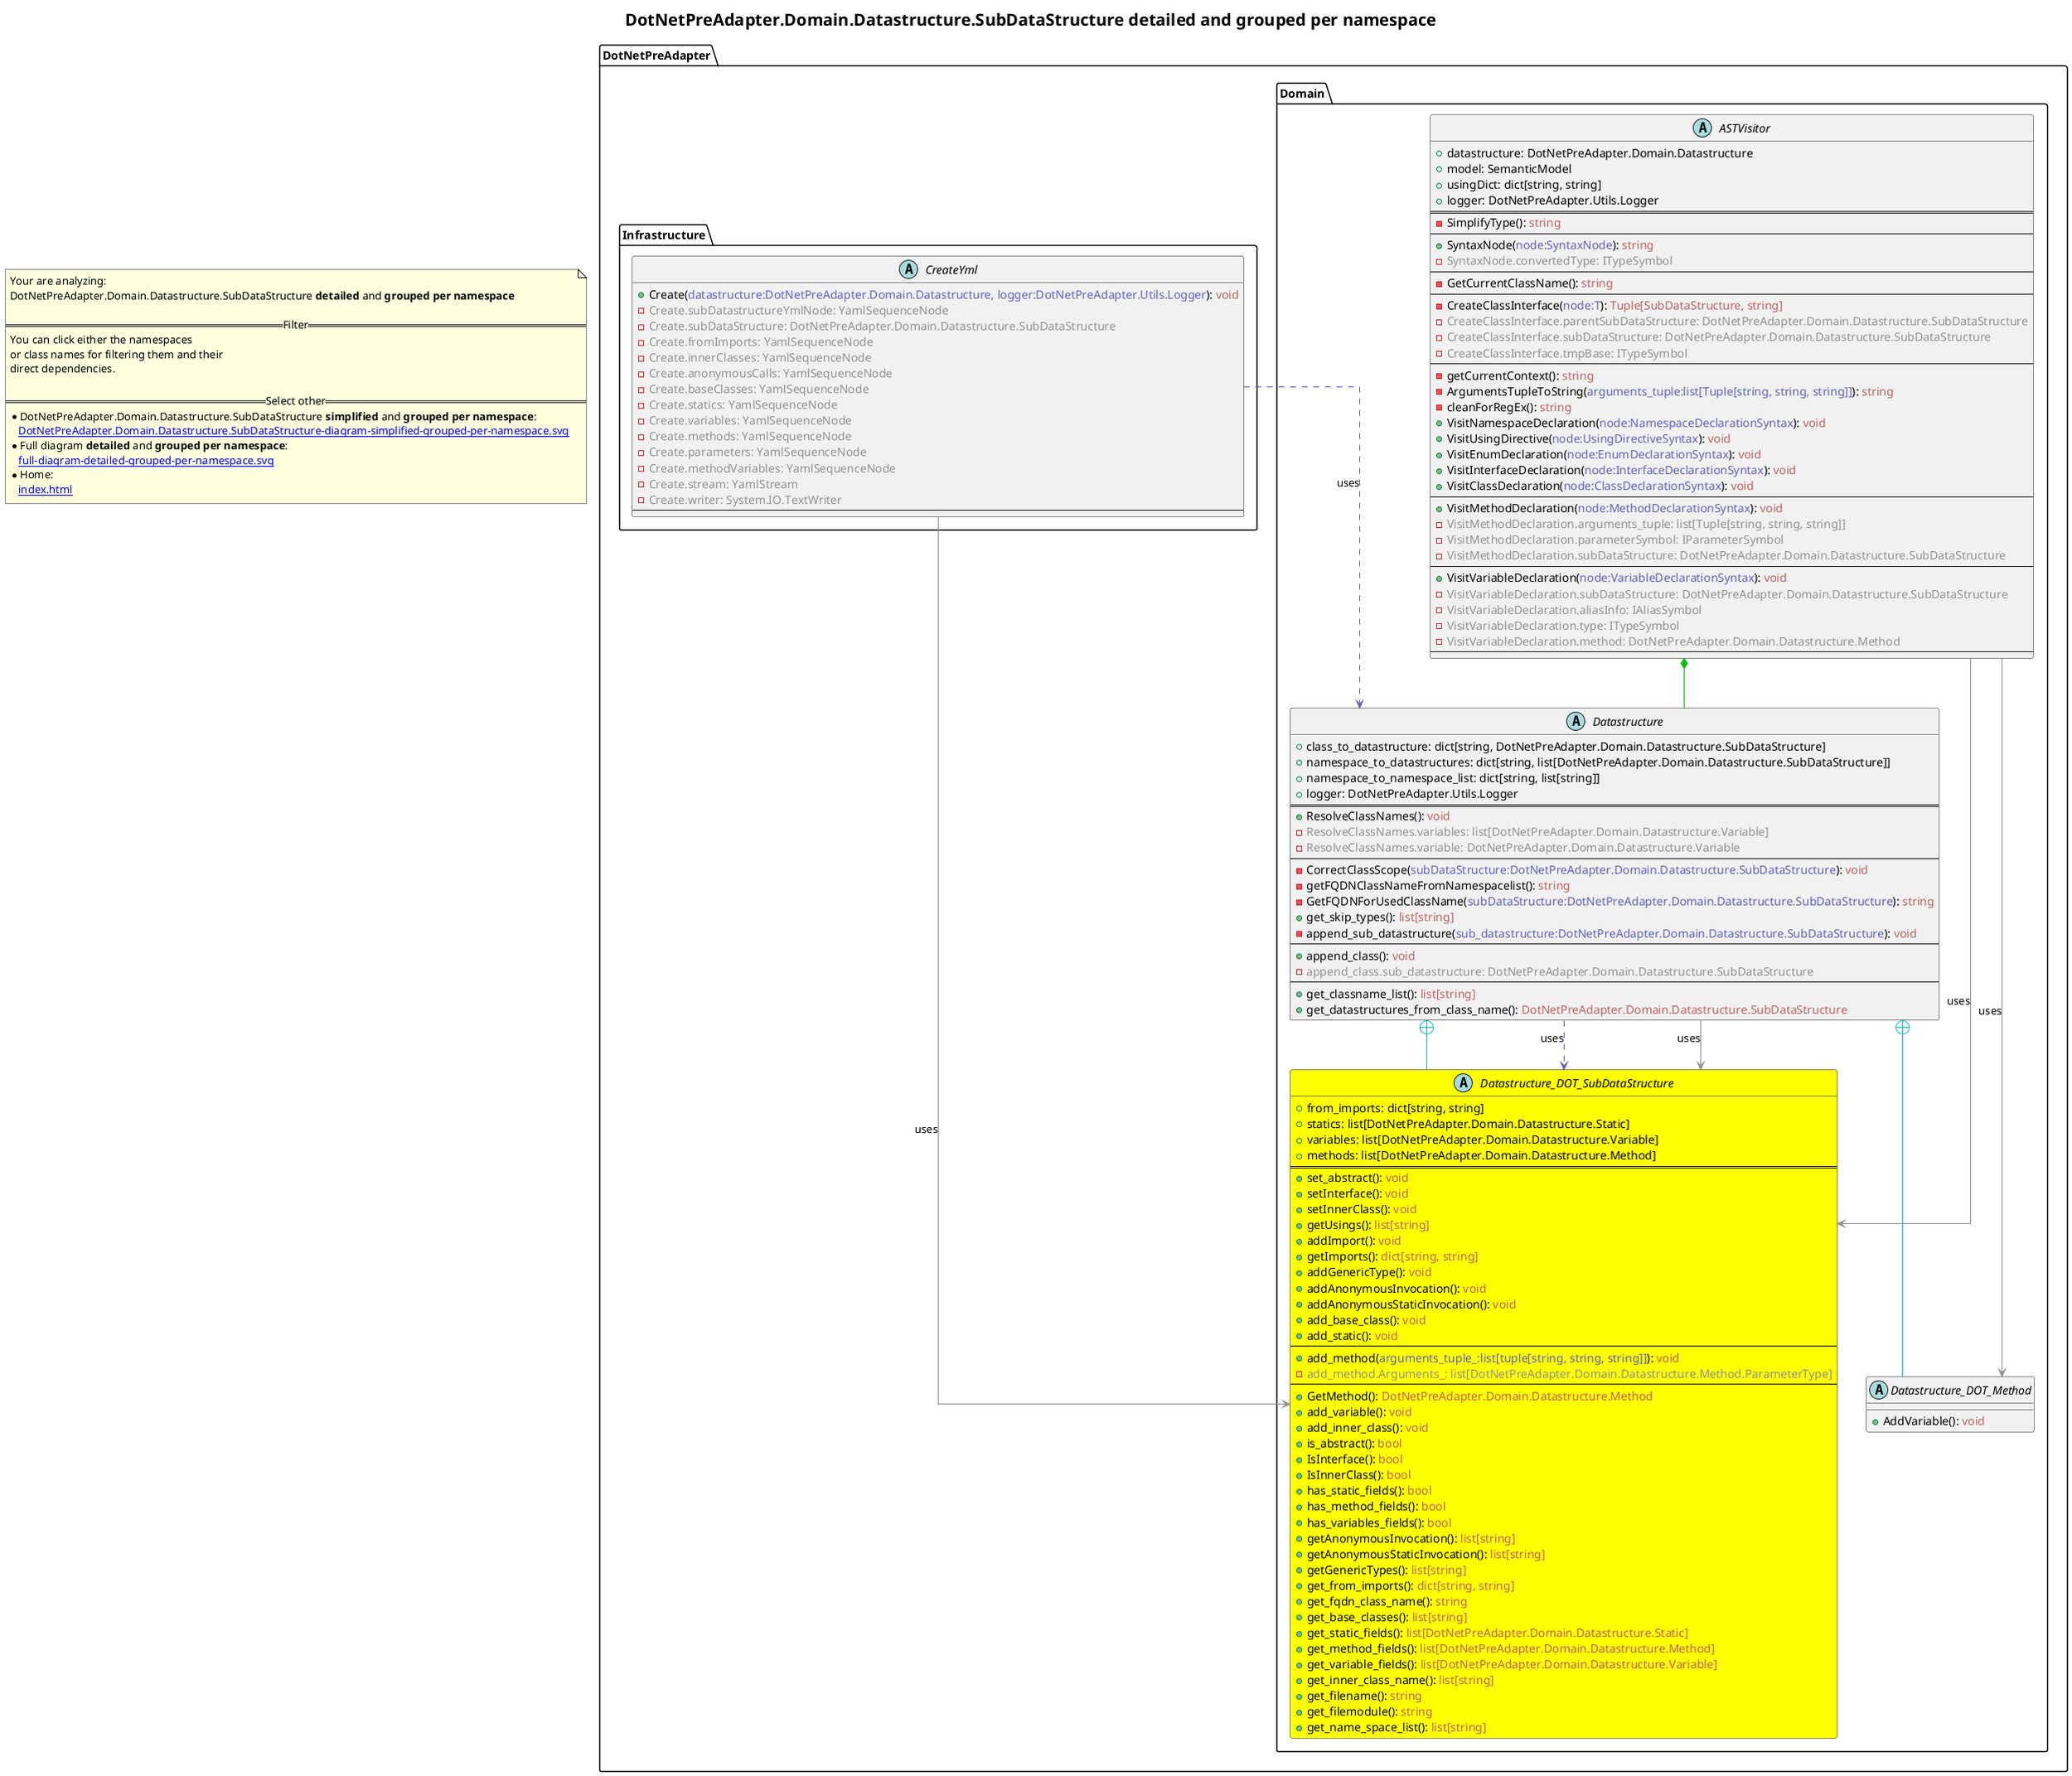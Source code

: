@startuml
skinparam linetype ortho
title <size:20>DotNetPreAdapter.Domain.Datastructure.SubDataStructure **detailed** and **grouped per namespace**</size>
note "Your are analyzing:\nDotNetPreAdapter.Domain.Datastructure.SubDataStructure **detailed** and **grouped per namespace**\n\n==Filter==\nYou can click either the namespaces \nor class names for filtering them and their\ndirect dependencies.\n\n==Select other==\n* DotNetPreAdapter.Domain.Datastructure.SubDataStructure **simplified** and **grouped per namespace**:\n   [[DotNetPreAdapter.Domain.Datastructure.SubDataStructure-diagram-simplified-grouped-per-namespace.svg]]\n* Full diagram **detailed** and **grouped per namespace**:\n   [[full-diagram-detailed-grouped-per-namespace.svg]]\n* Home:\n   [[index.html]]" as FloatingNote
namespace DotNetPreAdapter [[DotNetPreAdapter-diagram-detailed-grouped-per-namespace.svg]] {
namespace DotNetPreAdapter.Domain [[DotNetPreAdapter.Domain-diagram-detailed-grouped-per-namespace.svg]] {
  abstract class DotNetPreAdapter.Domain.Datastructure_DOT_SubDataStructure [[DotNetPreAdapter.Domain.Datastructure.SubDataStructure-diagram-detailed-grouped-per-namespace.svg]] #yellow {
    + from_imports: dict[string, string]
    + statics: list[DotNetPreAdapter.Domain.Datastructure.Static]
    + variables: list[DotNetPreAdapter.Domain.Datastructure.Variable]
    + methods: list[DotNetPreAdapter.Domain.Datastructure.Method]
==
    + set_abstract(<font color="6060BB"></font>): <font color="BB6060">void</font>
    + setInterface(<font color="6060BB"></font>): <font color="BB6060">void</font>
    + setInnerClass(<font color="6060BB"></font>): <font color="BB6060">void</font>
    + getUsings(<font color="6060BB"></font>): <font color="BB6060">list[string]</font>
    + addImport(<font color="6060BB"></font>): <font color="BB6060">void</font>
    + getImports(<font color="6060BB"></font>): <font color="BB6060">dict[string, string]</font>
    + addGenericType(<font color="6060BB"></font>): <font color="BB6060">void</font>
    + addAnonymousInvocation(<font color="6060BB"></font>): <font color="BB6060">void</font>
    + addAnonymousStaticInvocation(<font color="6060BB"></font>): <font color="BB6060">void</font>
    + add_base_class(<font color="6060BB"></font>): <font color="BB6060">void</font>
    + add_static(<font color="6060BB"></font>): <font color="BB6060">void</font>
--
    + add_method(<font color="6060BB">arguments_tuple_:list[tuple[string, string, string]]</font>): <font color="BB6060">void</font>
    - <font color="909090">add_method.Arguments_: list[DotNetPreAdapter.Domain.Datastructure.Method.ParameterType]</font>
--
    + GetMethod(<font color="6060BB"></font>): <font color="BB6060">DotNetPreAdapter.Domain.Datastructure.Method</font>
    + add_variable(<font color="6060BB"></font>): <font color="BB6060">void</font>
    + add_inner_class(<font color="6060BB"></font>): <font color="BB6060">void</font>
    + is_abstract(<font color="6060BB"></font>): <font color="BB6060">bool</font>
    + IsInterface(<font color="6060BB"></font>): <font color="BB6060">bool</font>
    + IsInnerClass(<font color="6060BB"></font>): <font color="BB6060">bool</font>
    + has_static_fields(<font color="6060BB"></font>): <font color="BB6060">bool</font>
    + has_method_fields(<font color="6060BB"></font>): <font color="BB6060">bool</font>
    + has_variables_fields(<font color="6060BB"></font>): <font color="BB6060">bool</font>
    + getAnonymousInvocation(<font color="6060BB"></font>): <font color="BB6060">list[string]</font>
    + getAnonymousStaticInvocation(<font color="6060BB"></font>): <font color="BB6060">list[string]</font>
    + getGenericTypes(<font color="6060BB"></font>): <font color="BB6060">list[string]</font>
    + get_from_imports(<font color="6060BB"></font>): <font color="BB6060">dict[string, string]</font>
    + get_fqdn_class_name(<font color="6060BB"></font>): <font color="BB6060">string</font>
    + get_base_classes(<font color="6060BB"></font>): <font color="BB6060">list[string]</font>
    + get_static_fields(<font color="6060BB"></font>): <font color="BB6060">list[DotNetPreAdapter.Domain.Datastructure.Static]</font>
    + get_method_fields(<font color="6060BB"></font>): <font color="BB6060">list[DotNetPreAdapter.Domain.Datastructure.Method]</font>
    + get_variable_fields(<font color="6060BB"></font>): <font color="BB6060">list[DotNetPreAdapter.Domain.Datastructure.Variable]</font>
    + get_inner_class_name(<font color="6060BB"></font>): <font color="BB6060">list[string]</font>
    + get_filename(<font color="6060BB"></font>): <font color="BB6060">string</font>
    + get_filemodule(<font color="6060BB"></font>): <font color="BB6060">string</font>
    + get_name_space_list(<font color="6060BB"></font>): <font color="BB6060">list[string]</font>
  }
  abstract class DotNetPreAdapter.Domain.Datastructure_DOT_Method [[DotNetPreAdapter.Domain.Datastructure.Method-diagram-detailed-grouped-per-namespace.svg]]  {
    + AddVariable(<font color="6060BB"></font>): <font color="BB6060">void</font>
  }
  abstract class DotNetPreAdapter.Domain.Datastructure [[DotNetPreAdapter.Domain.Datastructure-diagram-detailed-grouped-per-namespace.svg]]  {
    + class_to_datastructure: dict[string, DotNetPreAdapter.Domain.Datastructure.SubDataStructure]
    + namespace_to_datastructures: dict[string, list[DotNetPreAdapter.Domain.Datastructure.SubDataStructure]]
    + namespace_to_namespace_list: dict[string, list[string]]
    + logger: DotNetPreAdapter.Utils.Logger
==
    + ResolveClassNames(<font color="6060BB"></font>): <font color="BB6060">void</font>
    - <font color="909090">ResolveClassNames.variables: list[DotNetPreAdapter.Domain.Datastructure.Variable]</font>
    - <font color="909090">ResolveClassNames.variable: DotNetPreAdapter.Domain.Datastructure.Variable</font>
--
    - CorrectClassScope(<font color="6060BB">subDataStructure:DotNetPreAdapter.Domain.Datastructure.SubDataStructure</font>): <font color="BB6060">void</font>
    - getFQDNClassNameFromNamespacelist(<font color="6060BB"></font>): <font color="BB6060">string</font>
    - GetFQDNForUsedClassName(<font color="6060BB">subDataStructure:DotNetPreAdapter.Domain.Datastructure.SubDataStructure</font>): <font color="BB6060">string</font>
    + get_skip_types(<font color="6060BB"></font>): <font color="BB6060">list[string]</font>
    - append_sub_datastructure(<font color="6060BB">sub_datastructure:DotNetPreAdapter.Domain.Datastructure.SubDataStructure</font>): <font color="BB6060">void</font>
--
    + append_class(<font color="6060BB"></font>): <font color="BB6060">void</font>
    - <font color="909090">append_class.sub_datastructure: DotNetPreAdapter.Domain.Datastructure.SubDataStructure</font>
--
    + get_classname_list(<font color="6060BB"></font>): <font color="BB6060">list[string]</font>
    + get_datastructures_from_class_name(<font color="6060BB"></font>): <font color="BB6060">DotNetPreAdapter.Domain.Datastructure.SubDataStructure</font>
  }
  abstract class DotNetPreAdapter.Domain.ASTVisitor [[DotNetPreAdapter.Domain.ASTVisitor-diagram-detailed-grouped-per-namespace.svg]]  {
    + datastructure: DotNetPreAdapter.Domain.Datastructure
    + model: SemanticModel
    + usingDict: dict[string, string]
    + logger: DotNetPreAdapter.Utils.Logger
==
    - SimplifyType(<font color="6060BB"></font>): <font color="BB6060">string</font>
--
    + SyntaxNode(<font color="6060BB">node:SyntaxNode</font>): <font color="BB6060">string</font>
    - <font color="909090">SyntaxNode.convertedType: ITypeSymbol</font>
--
    - GetCurrentClassName(<font color="6060BB"></font>): <font color="BB6060">string</font>
--
    - CreateClassInterface(<font color="6060BB">node:T</font>): <font color="BB6060">Tuple[SubDataStructure, string]</font>
    - <font color="909090">CreateClassInterface.parentSubDataStructure: DotNetPreAdapter.Domain.Datastructure.SubDataStructure</font>
    - <font color="909090">CreateClassInterface.subDataStructure: DotNetPreAdapter.Domain.Datastructure.SubDataStructure</font>
    - <font color="909090">CreateClassInterface.tmpBase: ITypeSymbol</font>
--
    - getCurrentContext(<font color="6060BB"></font>): <font color="BB6060">string</font>
    - ArgumentsTupleToString(<font color="6060BB">arguments_tuple:list[Tuple[string, string, string]]</font>): <font color="BB6060">string</font>
    - cleanForRegEx(<font color="6060BB"></font>): <font color="BB6060">string</font>
    + VisitNamespaceDeclaration(<font color="6060BB">node:NamespaceDeclarationSyntax</font>): <font color="BB6060">void</font>
    + VisitUsingDirective(<font color="6060BB">node:UsingDirectiveSyntax</font>): <font color="BB6060">void</font>
    + VisitEnumDeclaration(<font color="6060BB">node:EnumDeclarationSyntax</font>): <font color="BB6060">void</font>
    + VisitInterfaceDeclaration(<font color="6060BB">node:InterfaceDeclarationSyntax</font>): <font color="BB6060">void</font>
    + VisitClassDeclaration(<font color="6060BB">node:ClassDeclarationSyntax</font>): <font color="BB6060">void</font>
--
    + VisitMethodDeclaration(<font color="6060BB">node:MethodDeclarationSyntax</font>): <font color="BB6060">void</font>
    - <font color="909090">VisitMethodDeclaration.arguments_tuple: list[Tuple[string, string, string]]</font>
    - <font color="909090">VisitMethodDeclaration.parameterSymbol: IParameterSymbol</font>
    - <font color="909090">VisitMethodDeclaration.subDataStructure: DotNetPreAdapter.Domain.Datastructure.SubDataStructure</font>
--
    + VisitVariableDeclaration(<font color="6060BB">node:VariableDeclarationSyntax</font>): <font color="BB6060">void</font>
    - <font color="909090">VisitVariableDeclaration.subDataStructure: DotNetPreAdapter.Domain.Datastructure.SubDataStructure</font>
    - <font color="909090">VisitVariableDeclaration.aliasInfo: IAliasSymbol</font>
    - <font color="909090">VisitVariableDeclaration.type: ITypeSymbol</font>
    - <font color="909090">VisitVariableDeclaration.method: DotNetPreAdapter.Domain.Datastructure.Method</font>
--
  }
'Compared namespace DotNetPreAdapter.Domain [[DotNetPreAdapter.Domain-diagram-detailed-grouped-per-namespace.svg]] { with last element of   }
' Closing all previous_sub_namespace_list namespace None because file analysis is finished.
' Closing namespace Domain
}
' Closing namespace DotNetPreAdapter
}
namespace DotNetPreAdapter [[DotNetPreAdapter-diagram-detailed-grouped-per-namespace.svg]] {
namespace DotNetPreAdapter.Infrastructure [[DotNetPreAdapter.Infrastructure-diagram-detailed-grouped-per-namespace.svg]] {
  abstract class DotNetPreAdapter.Infrastructure.CreateYml [[DotNetPreAdapter.Infrastructure.CreateYml-diagram-detailed-grouped-per-namespace.svg]]  {
    + Create(<font color="6060BB">datastructure:DotNetPreAdapter.Domain.Datastructure, logger:DotNetPreAdapter.Utils.Logger</font>): <font color="BB6060">void</font>
    - <font color="909090">Create.subDatastructureYmlNode: YamlSequenceNode</font>
    - <font color="909090">Create.subDataStructure: DotNetPreAdapter.Domain.Datastructure.SubDataStructure</font>
    - <font color="909090">Create.fromImports: YamlSequenceNode</font>
    - <font color="909090">Create.innerClasses: YamlSequenceNode</font>
    - <font color="909090">Create.anonymousCalls: YamlSequenceNode</font>
    - <font color="909090">Create.baseClasses: YamlSequenceNode</font>
    - <font color="909090">Create.statics: YamlSequenceNode</font>
    - <font color="909090">Create.variables: YamlSequenceNode</font>
    - <font color="909090">Create.methods: YamlSequenceNode</font>
    - <font color="909090">Create.parameters: YamlSequenceNode</font>
    - <font color="909090">Create.methodVariables: YamlSequenceNode</font>
    - <font color="909090">Create.stream: YamlStream</font>
    - <font color="909090">Create.writer: System.IO.TextWriter</font>
--
  }
'Compared namespace DotNetPreAdapter.Infrastructure [[DotNetPreAdapter.Infrastructure-diagram-detailed-grouped-per-namespace.svg]] { with last element of   }
' Closing all previous_sub_namespace_list namespace None because file analysis is finished.
' Closing namespace Infrastructure
}
' Closing namespace DotNetPreAdapter
}
 ' *************************************** 
 ' *************************************** 
 ' *************************************** 
' Class relations extracted from namespace:
' DotNetPreAdapter.Domain
DotNetPreAdapter.Domain.Datastructure.SubDataStructure .[#6060BB].> DotNetPreAdapter.Domain.Datastructure_DOT_Method  : uses 
DotNetPreAdapter.Domain.Datastructure +-[#10BBBB]- DotNetPreAdapter.Domain.Datastructure_DOT_Method 
DotNetPreAdapter.Domain.Datastructure +-[#10BBBB]- DotNetPreAdapter.Domain.Datastructure_DOT_SubDataStructure 
DotNetPreAdapter.Domain.Datastructure .[#6060BB].> DotNetPreAdapter.Domain.Datastructure_DOT_SubDataStructure  : uses 
DotNetPreAdapter.Domain.Datastructure -[#909090]-> DotNetPreAdapter.Domain.Datastructure_DOT_SubDataStructure  : uses 
DotNetPreAdapter.Domain.ASTVisitor *-[#10BB10]- DotNetPreAdapter.Domain.Datastructure 
DotNetPreAdapter.Domain.ASTVisitor -[#909090]-> DotNetPreAdapter.Domain.Datastructure_DOT_SubDataStructure  : uses 
DotNetPreAdapter.Domain.ASTVisitor -[#909090]-> DotNetPreAdapter.Domain.Datastructure_DOT_Method  : uses 
' Class relations extracted from namespace:
' DotNetPreAdapter.Infrastructure
DotNetPreAdapter.Infrastructure.CreateYml .[#6060BB].> DotNetPreAdapter.Domain.Datastructure  : uses 
DotNetPreAdapter.Infrastructure.CreateYml -[#909090]-> DotNetPreAdapter.Domain.Datastructure_DOT_SubDataStructure  : uses 
@enduml